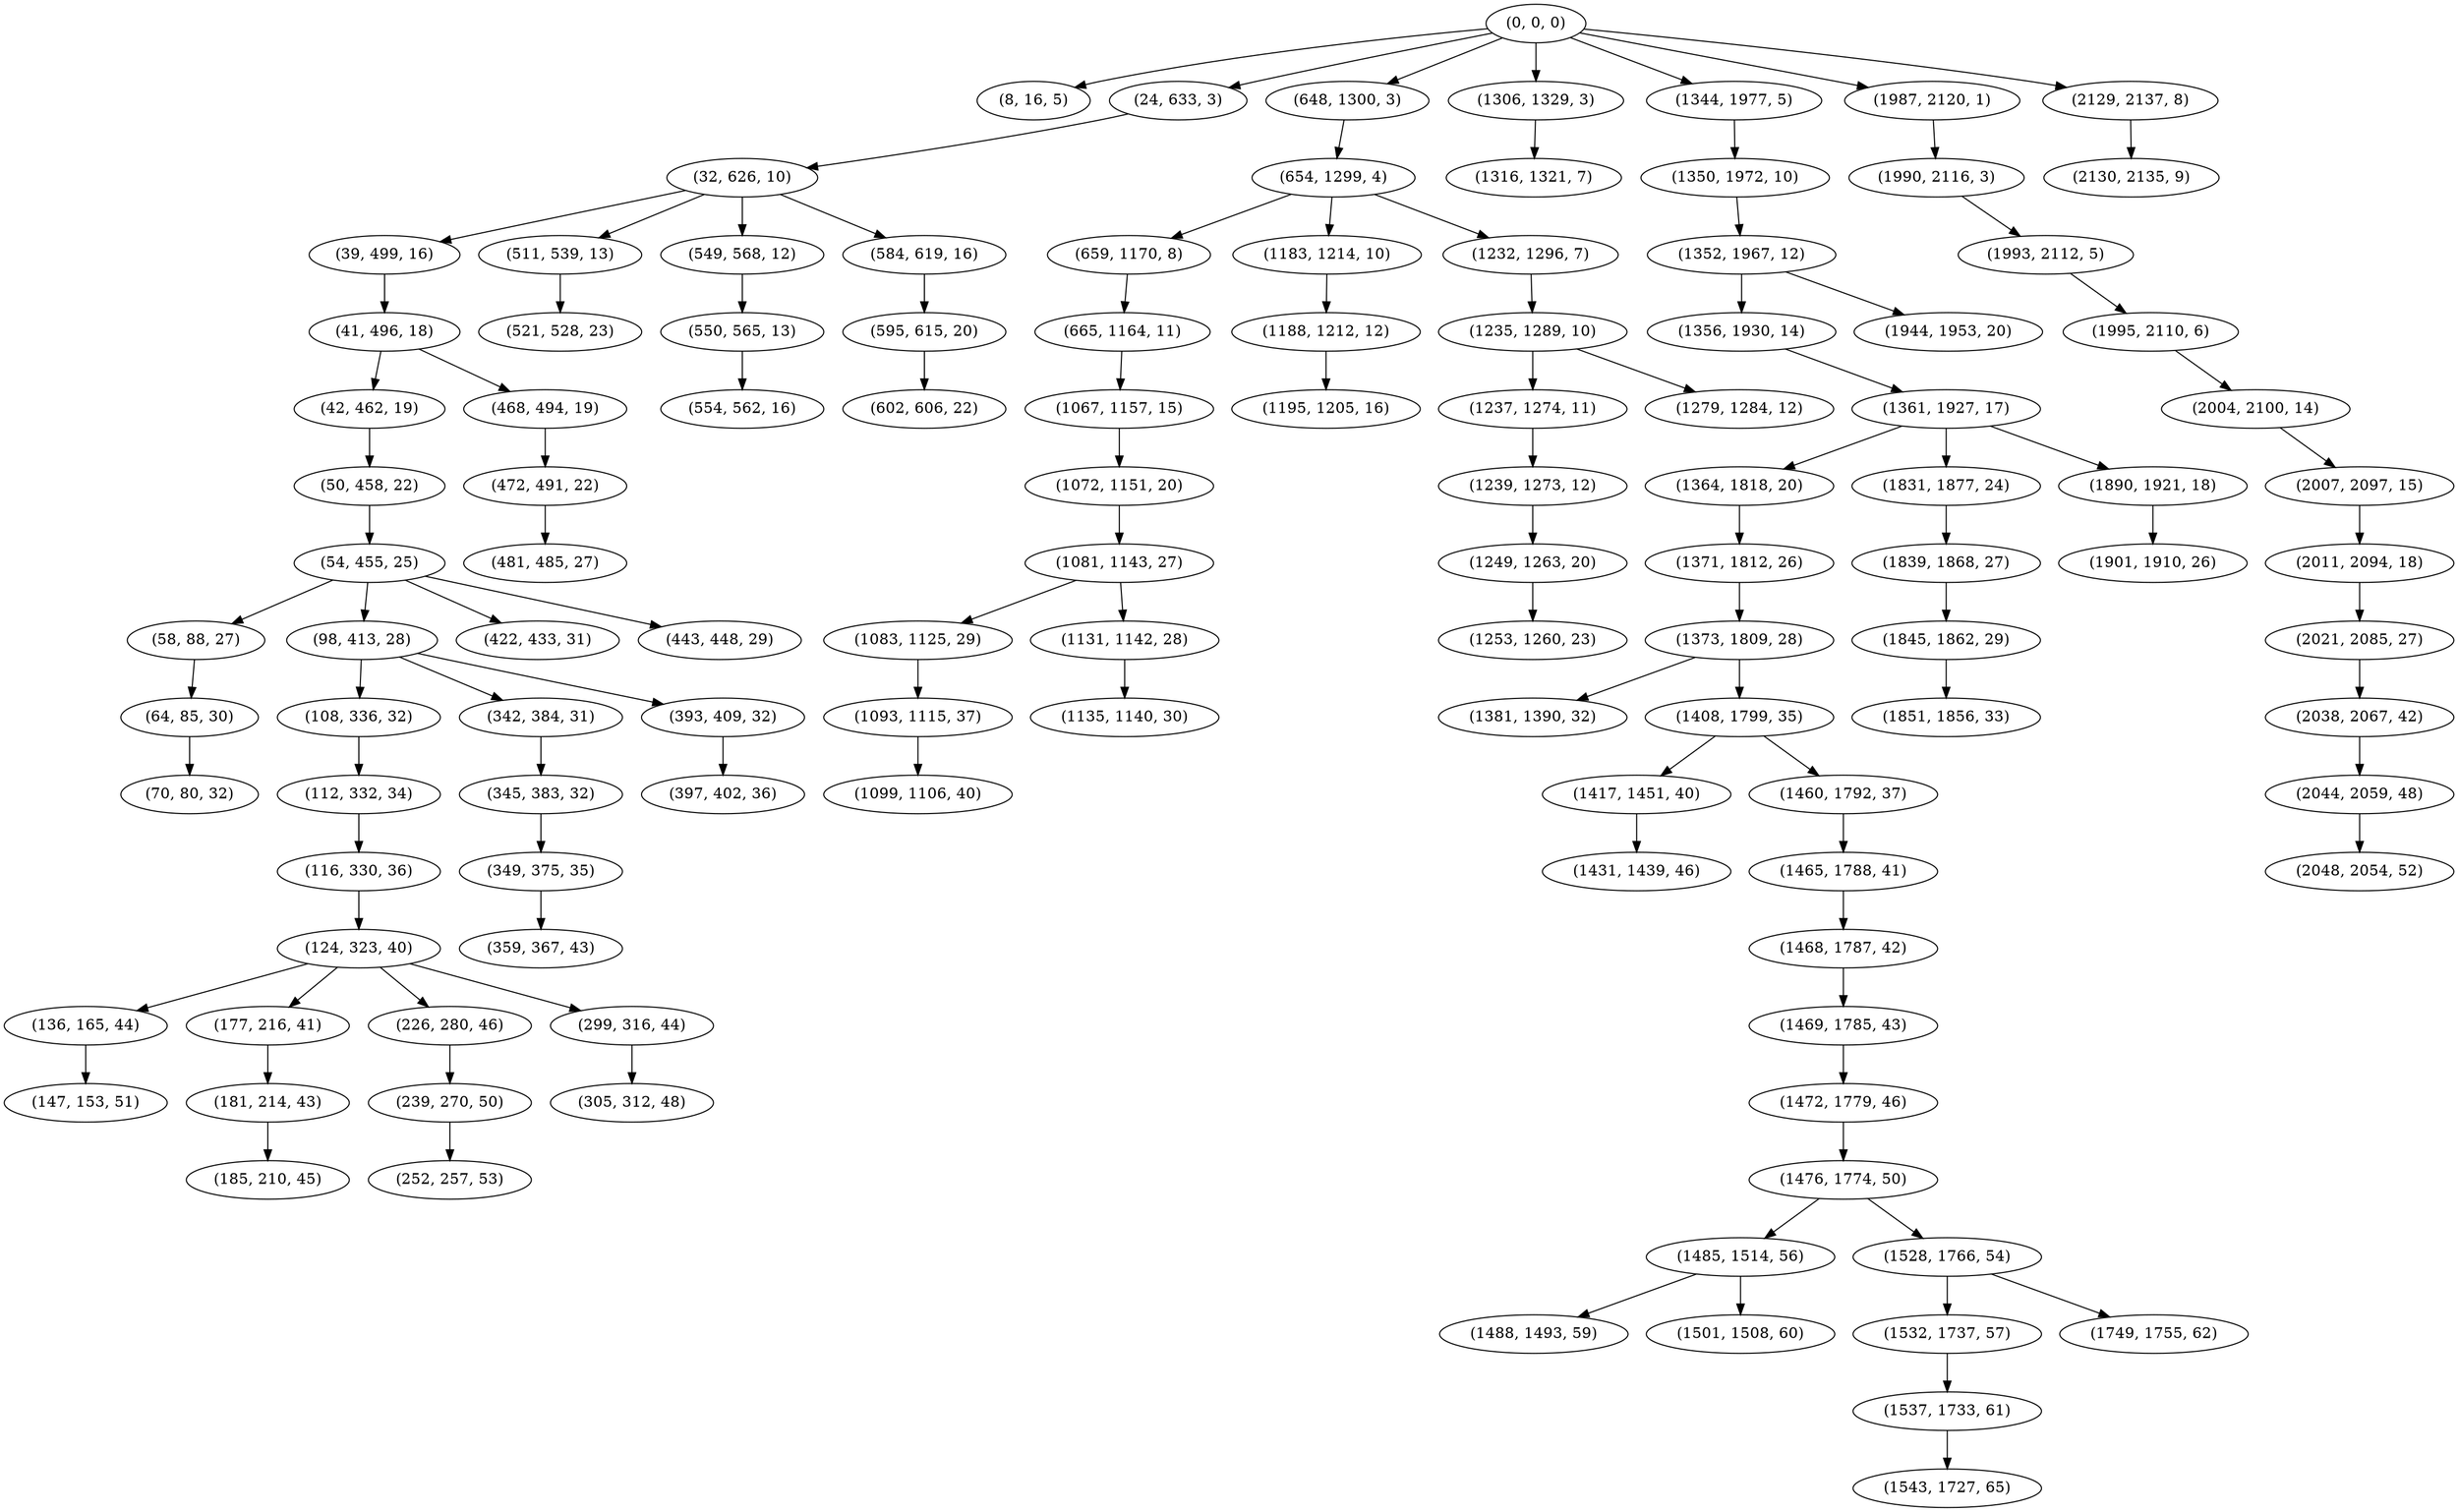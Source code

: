 digraph tree {
    "(0, 0, 0)";
    "(8, 16, 5)";
    "(24, 633, 3)";
    "(32, 626, 10)";
    "(39, 499, 16)";
    "(41, 496, 18)";
    "(42, 462, 19)";
    "(50, 458, 22)";
    "(54, 455, 25)";
    "(58, 88, 27)";
    "(64, 85, 30)";
    "(70, 80, 32)";
    "(98, 413, 28)";
    "(108, 336, 32)";
    "(112, 332, 34)";
    "(116, 330, 36)";
    "(124, 323, 40)";
    "(136, 165, 44)";
    "(147, 153, 51)";
    "(177, 216, 41)";
    "(181, 214, 43)";
    "(185, 210, 45)";
    "(226, 280, 46)";
    "(239, 270, 50)";
    "(252, 257, 53)";
    "(299, 316, 44)";
    "(305, 312, 48)";
    "(342, 384, 31)";
    "(345, 383, 32)";
    "(349, 375, 35)";
    "(359, 367, 43)";
    "(393, 409, 32)";
    "(397, 402, 36)";
    "(422, 433, 31)";
    "(443, 448, 29)";
    "(468, 494, 19)";
    "(472, 491, 22)";
    "(481, 485, 27)";
    "(511, 539, 13)";
    "(521, 528, 23)";
    "(549, 568, 12)";
    "(550, 565, 13)";
    "(554, 562, 16)";
    "(584, 619, 16)";
    "(595, 615, 20)";
    "(602, 606, 22)";
    "(648, 1300, 3)";
    "(654, 1299, 4)";
    "(659, 1170, 8)";
    "(665, 1164, 11)";
    "(1067, 1157, 15)";
    "(1072, 1151, 20)";
    "(1081, 1143, 27)";
    "(1083, 1125, 29)";
    "(1093, 1115, 37)";
    "(1099, 1106, 40)";
    "(1131, 1142, 28)";
    "(1135, 1140, 30)";
    "(1183, 1214, 10)";
    "(1188, 1212, 12)";
    "(1195, 1205, 16)";
    "(1232, 1296, 7)";
    "(1235, 1289, 10)";
    "(1237, 1274, 11)";
    "(1239, 1273, 12)";
    "(1249, 1263, 20)";
    "(1253, 1260, 23)";
    "(1279, 1284, 12)";
    "(1306, 1329, 3)";
    "(1316, 1321, 7)";
    "(1344, 1977, 5)";
    "(1350, 1972, 10)";
    "(1352, 1967, 12)";
    "(1356, 1930, 14)";
    "(1361, 1927, 17)";
    "(1364, 1818, 20)";
    "(1371, 1812, 26)";
    "(1373, 1809, 28)";
    "(1381, 1390, 32)";
    "(1408, 1799, 35)";
    "(1417, 1451, 40)";
    "(1431, 1439, 46)";
    "(1460, 1792, 37)";
    "(1465, 1788, 41)";
    "(1468, 1787, 42)";
    "(1469, 1785, 43)";
    "(1472, 1779, 46)";
    "(1476, 1774, 50)";
    "(1485, 1514, 56)";
    "(1488, 1493, 59)";
    "(1501, 1508, 60)";
    "(1528, 1766, 54)";
    "(1532, 1737, 57)";
    "(1537, 1733, 61)";
    "(1543, 1727, 65)";
    "(1749, 1755, 62)";
    "(1831, 1877, 24)";
    "(1839, 1868, 27)";
    "(1845, 1862, 29)";
    "(1851, 1856, 33)";
    "(1890, 1921, 18)";
    "(1901, 1910, 26)";
    "(1944, 1953, 20)";
    "(1987, 2120, 1)";
    "(1990, 2116, 3)";
    "(1993, 2112, 5)";
    "(1995, 2110, 6)";
    "(2004, 2100, 14)";
    "(2007, 2097, 15)";
    "(2011, 2094, 18)";
    "(2021, 2085, 27)";
    "(2038, 2067, 42)";
    "(2044, 2059, 48)";
    "(2048, 2054, 52)";
    "(2129, 2137, 8)";
    "(2130, 2135, 9)";
    "(0, 0, 0)" -> "(8, 16, 5)";
    "(0, 0, 0)" -> "(24, 633, 3)";
    "(0, 0, 0)" -> "(648, 1300, 3)";
    "(0, 0, 0)" -> "(1306, 1329, 3)";
    "(0, 0, 0)" -> "(1344, 1977, 5)";
    "(0, 0, 0)" -> "(1987, 2120, 1)";
    "(0, 0, 0)" -> "(2129, 2137, 8)";
    "(24, 633, 3)" -> "(32, 626, 10)";
    "(32, 626, 10)" -> "(39, 499, 16)";
    "(32, 626, 10)" -> "(511, 539, 13)";
    "(32, 626, 10)" -> "(549, 568, 12)";
    "(32, 626, 10)" -> "(584, 619, 16)";
    "(39, 499, 16)" -> "(41, 496, 18)";
    "(41, 496, 18)" -> "(42, 462, 19)";
    "(41, 496, 18)" -> "(468, 494, 19)";
    "(42, 462, 19)" -> "(50, 458, 22)";
    "(50, 458, 22)" -> "(54, 455, 25)";
    "(54, 455, 25)" -> "(58, 88, 27)";
    "(54, 455, 25)" -> "(98, 413, 28)";
    "(54, 455, 25)" -> "(422, 433, 31)";
    "(54, 455, 25)" -> "(443, 448, 29)";
    "(58, 88, 27)" -> "(64, 85, 30)";
    "(64, 85, 30)" -> "(70, 80, 32)";
    "(98, 413, 28)" -> "(108, 336, 32)";
    "(98, 413, 28)" -> "(342, 384, 31)";
    "(98, 413, 28)" -> "(393, 409, 32)";
    "(108, 336, 32)" -> "(112, 332, 34)";
    "(112, 332, 34)" -> "(116, 330, 36)";
    "(116, 330, 36)" -> "(124, 323, 40)";
    "(124, 323, 40)" -> "(136, 165, 44)";
    "(124, 323, 40)" -> "(177, 216, 41)";
    "(124, 323, 40)" -> "(226, 280, 46)";
    "(124, 323, 40)" -> "(299, 316, 44)";
    "(136, 165, 44)" -> "(147, 153, 51)";
    "(177, 216, 41)" -> "(181, 214, 43)";
    "(181, 214, 43)" -> "(185, 210, 45)";
    "(226, 280, 46)" -> "(239, 270, 50)";
    "(239, 270, 50)" -> "(252, 257, 53)";
    "(299, 316, 44)" -> "(305, 312, 48)";
    "(342, 384, 31)" -> "(345, 383, 32)";
    "(345, 383, 32)" -> "(349, 375, 35)";
    "(349, 375, 35)" -> "(359, 367, 43)";
    "(393, 409, 32)" -> "(397, 402, 36)";
    "(468, 494, 19)" -> "(472, 491, 22)";
    "(472, 491, 22)" -> "(481, 485, 27)";
    "(511, 539, 13)" -> "(521, 528, 23)";
    "(549, 568, 12)" -> "(550, 565, 13)";
    "(550, 565, 13)" -> "(554, 562, 16)";
    "(584, 619, 16)" -> "(595, 615, 20)";
    "(595, 615, 20)" -> "(602, 606, 22)";
    "(648, 1300, 3)" -> "(654, 1299, 4)";
    "(654, 1299, 4)" -> "(659, 1170, 8)";
    "(654, 1299, 4)" -> "(1183, 1214, 10)";
    "(654, 1299, 4)" -> "(1232, 1296, 7)";
    "(659, 1170, 8)" -> "(665, 1164, 11)";
    "(665, 1164, 11)" -> "(1067, 1157, 15)";
    "(1067, 1157, 15)" -> "(1072, 1151, 20)";
    "(1072, 1151, 20)" -> "(1081, 1143, 27)";
    "(1081, 1143, 27)" -> "(1083, 1125, 29)";
    "(1081, 1143, 27)" -> "(1131, 1142, 28)";
    "(1083, 1125, 29)" -> "(1093, 1115, 37)";
    "(1093, 1115, 37)" -> "(1099, 1106, 40)";
    "(1131, 1142, 28)" -> "(1135, 1140, 30)";
    "(1183, 1214, 10)" -> "(1188, 1212, 12)";
    "(1188, 1212, 12)" -> "(1195, 1205, 16)";
    "(1232, 1296, 7)" -> "(1235, 1289, 10)";
    "(1235, 1289, 10)" -> "(1237, 1274, 11)";
    "(1235, 1289, 10)" -> "(1279, 1284, 12)";
    "(1237, 1274, 11)" -> "(1239, 1273, 12)";
    "(1239, 1273, 12)" -> "(1249, 1263, 20)";
    "(1249, 1263, 20)" -> "(1253, 1260, 23)";
    "(1306, 1329, 3)" -> "(1316, 1321, 7)";
    "(1344, 1977, 5)" -> "(1350, 1972, 10)";
    "(1350, 1972, 10)" -> "(1352, 1967, 12)";
    "(1352, 1967, 12)" -> "(1356, 1930, 14)";
    "(1352, 1967, 12)" -> "(1944, 1953, 20)";
    "(1356, 1930, 14)" -> "(1361, 1927, 17)";
    "(1361, 1927, 17)" -> "(1364, 1818, 20)";
    "(1361, 1927, 17)" -> "(1831, 1877, 24)";
    "(1361, 1927, 17)" -> "(1890, 1921, 18)";
    "(1364, 1818, 20)" -> "(1371, 1812, 26)";
    "(1371, 1812, 26)" -> "(1373, 1809, 28)";
    "(1373, 1809, 28)" -> "(1381, 1390, 32)";
    "(1373, 1809, 28)" -> "(1408, 1799, 35)";
    "(1408, 1799, 35)" -> "(1417, 1451, 40)";
    "(1408, 1799, 35)" -> "(1460, 1792, 37)";
    "(1417, 1451, 40)" -> "(1431, 1439, 46)";
    "(1460, 1792, 37)" -> "(1465, 1788, 41)";
    "(1465, 1788, 41)" -> "(1468, 1787, 42)";
    "(1468, 1787, 42)" -> "(1469, 1785, 43)";
    "(1469, 1785, 43)" -> "(1472, 1779, 46)";
    "(1472, 1779, 46)" -> "(1476, 1774, 50)";
    "(1476, 1774, 50)" -> "(1485, 1514, 56)";
    "(1476, 1774, 50)" -> "(1528, 1766, 54)";
    "(1485, 1514, 56)" -> "(1488, 1493, 59)";
    "(1485, 1514, 56)" -> "(1501, 1508, 60)";
    "(1528, 1766, 54)" -> "(1532, 1737, 57)";
    "(1528, 1766, 54)" -> "(1749, 1755, 62)";
    "(1532, 1737, 57)" -> "(1537, 1733, 61)";
    "(1537, 1733, 61)" -> "(1543, 1727, 65)";
    "(1831, 1877, 24)" -> "(1839, 1868, 27)";
    "(1839, 1868, 27)" -> "(1845, 1862, 29)";
    "(1845, 1862, 29)" -> "(1851, 1856, 33)";
    "(1890, 1921, 18)" -> "(1901, 1910, 26)";
    "(1987, 2120, 1)" -> "(1990, 2116, 3)";
    "(1990, 2116, 3)" -> "(1993, 2112, 5)";
    "(1993, 2112, 5)" -> "(1995, 2110, 6)";
    "(1995, 2110, 6)" -> "(2004, 2100, 14)";
    "(2004, 2100, 14)" -> "(2007, 2097, 15)";
    "(2007, 2097, 15)" -> "(2011, 2094, 18)";
    "(2011, 2094, 18)" -> "(2021, 2085, 27)";
    "(2021, 2085, 27)" -> "(2038, 2067, 42)";
    "(2038, 2067, 42)" -> "(2044, 2059, 48)";
    "(2044, 2059, 48)" -> "(2048, 2054, 52)";
    "(2129, 2137, 8)" -> "(2130, 2135, 9)";
}
